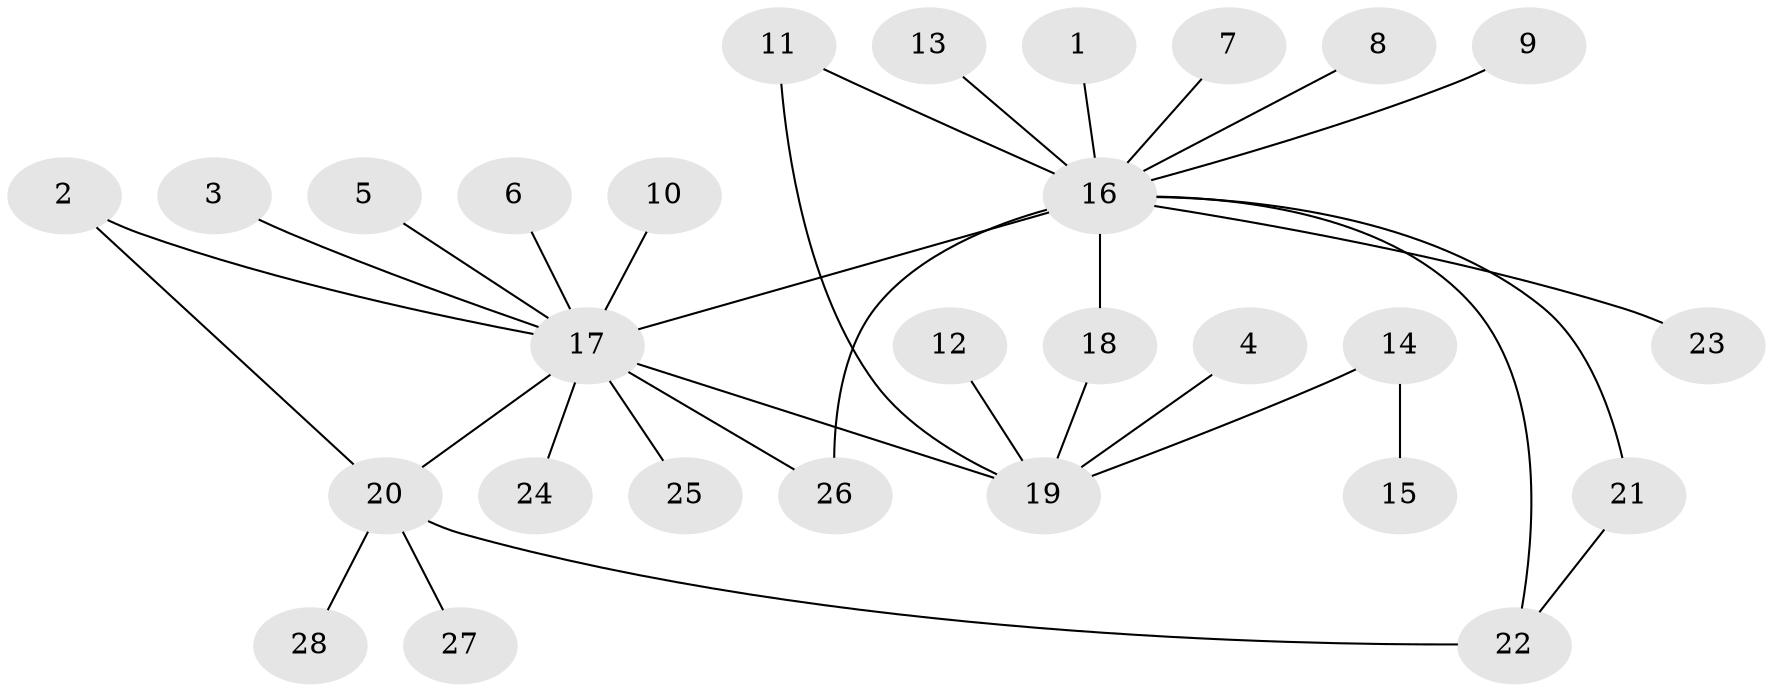 // original degree distribution, {13: 0.03773584905660377, 9: 0.018867924528301886, 2: 0.16981132075471697, 1: 0.5660377358490566, 3: 0.11320754716981132, 4: 0.07547169811320754, 5: 0.018867924528301886}
// Generated by graph-tools (version 1.1) at 2025/49/03/09/25 03:49:48]
// undirected, 28 vertices, 33 edges
graph export_dot {
graph [start="1"]
  node [color=gray90,style=filled];
  1;
  2;
  3;
  4;
  5;
  6;
  7;
  8;
  9;
  10;
  11;
  12;
  13;
  14;
  15;
  16;
  17;
  18;
  19;
  20;
  21;
  22;
  23;
  24;
  25;
  26;
  27;
  28;
  1 -- 16 [weight=1.0];
  2 -- 17 [weight=1.0];
  2 -- 20 [weight=1.0];
  3 -- 17 [weight=1.0];
  4 -- 19 [weight=1.0];
  5 -- 17 [weight=1.0];
  6 -- 17 [weight=1.0];
  7 -- 16 [weight=1.0];
  8 -- 16 [weight=1.0];
  9 -- 16 [weight=1.0];
  10 -- 17 [weight=1.0];
  11 -- 16 [weight=1.0];
  11 -- 19 [weight=1.0];
  12 -- 19 [weight=1.0];
  13 -- 16 [weight=1.0];
  14 -- 15 [weight=1.0];
  14 -- 19 [weight=1.0];
  16 -- 17 [weight=2.0];
  16 -- 18 [weight=1.0];
  16 -- 21 [weight=1.0];
  16 -- 22 [weight=1.0];
  16 -- 23 [weight=1.0];
  16 -- 26 [weight=1.0];
  17 -- 19 [weight=1.0];
  17 -- 20 [weight=1.0];
  17 -- 24 [weight=1.0];
  17 -- 25 [weight=1.0];
  17 -- 26 [weight=1.0];
  18 -- 19 [weight=1.0];
  20 -- 22 [weight=1.0];
  20 -- 27 [weight=1.0];
  20 -- 28 [weight=1.0];
  21 -- 22 [weight=1.0];
}
